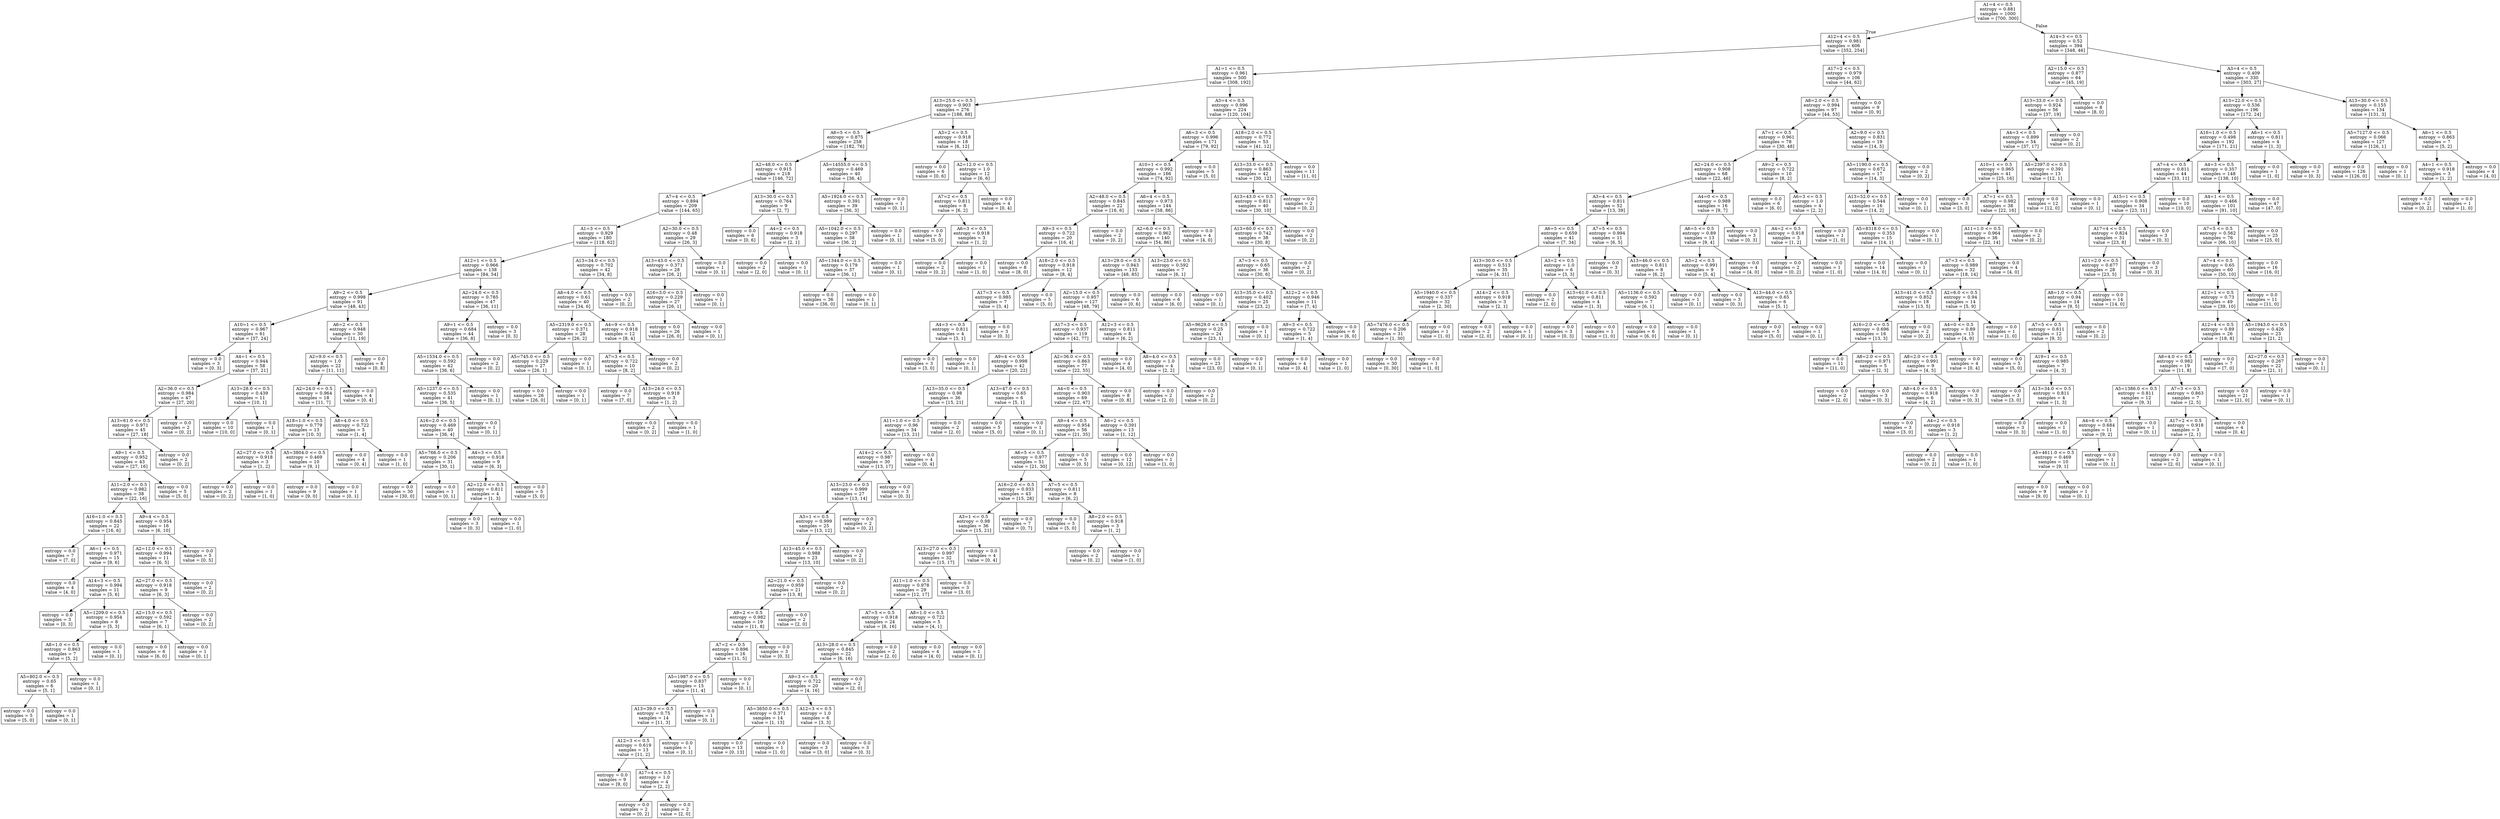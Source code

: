 digraph Tree {
node [shape=box] ;
0 [label="A1=4 <= 0.5\nentropy = 0.881\nsamples = 1000\nvalue = [700, 300]"] ;
1 [label="A12=4 <= 0.5\nentropy = 0.981\nsamples = 606\nvalue = [352, 254]"] ;
0 -> 1 [labeldistance=2.5, labelangle=45, headlabel="True"] ;
2 [label="A1=1 <= 0.5\nentropy = 0.961\nsamples = 500\nvalue = [308, 192]"] ;
1 -> 2 ;
3 [label="A13=25.0 <= 0.5\nentropy = 0.903\nsamples = 276\nvalue = [188, 88]"] ;
2 -> 3 ;
4 [label="A6=5 <= 0.5\nentropy = 0.875\nsamples = 258\nvalue = [182, 76]"] ;
3 -> 4 ;
5 [label="A2=48.0 <= 0.5\nentropy = 0.915\nsamples = 218\nvalue = [146, 72]"] ;
4 -> 5 ;
6 [label="A7=4 <= 0.5\nentropy = 0.894\nsamples = 209\nvalue = [144, 65]"] ;
5 -> 6 ;
7 [label="A1=3 <= 0.5\nentropy = 0.929\nsamples = 180\nvalue = [118, 62]"] ;
6 -> 7 ;
8 [label="A12=1 <= 0.5\nentropy = 0.966\nsamples = 138\nvalue = [84, 54]"] ;
7 -> 8 ;
9 [label="A9=2 <= 0.5\nentropy = 0.998\nsamples = 91\nvalue = [48, 43]"] ;
8 -> 9 ;
10 [label="A10=1 <= 0.5\nentropy = 0.967\nsamples = 61\nvalue = [37, 24]"] ;
9 -> 10 ;
11 [label="entropy = 0.0\nsamples = 3\nvalue = [0, 3]"] ;
10 -> 11 ;
12 [label="A4=1 <= 0.5\nentropy = 0.944\nsamples = 58\nvalue = [37, 21]"] ;
10 -> 12 ;
13 [label="A2=36.0 <= 0.5\nentropy = 0.984\nsamples = 47\nvalue = [27, 20]"] ;
12 -> 13 ;
14 [label="A13=61.0 <= 0.5\nentropy = 0.971\nsamples = 45\nvalue = [27, 18]"] ;
13 -> 14 ;
15 [label="A9=1 <= 0.5\nentropy = 0.952\nsamples = 43\nvalue = [27, 16]"] ;
14 -> 15 ;
16 [label="A11=2.0 <= 0.5\nentropy = 0.982\nsamples = 38\nvalue = [22, 16]"] ;
15 -> 16 ;
17 [label="A16=1.0 <= 0.5\nentropy = 0.845\nsamples = 22\nvalue = [16, 6]"] ;
16 -> 17 ;
18 [label="entropy = 0.0\nsamples = 7\nvalue = [7, 0]"] ;
17 -> 18 ;
19 [label="A6=1 <= 0.5\nentropy = 0.971\nsamples = 15\nvalue = [9, 6]"] ;
17 -> 19 ;
20 [label="entropy = 0.0\nsamples = 4\nvalue = [4, 0]"] ;
19 -> 20 ;
21 [label="A14=3 <= 0.5\nentropy = 0.994\nsamples = 11\nvalue = [5, 6]"] ;
19 -> 21 ;
22 [label="entropy = 0.0\nsamples = 3\nvalue = [0, 3]"] ;
21 -> 22 ;
23 [label="A5=1209.0 <= 0.5\nentropy = 0.954\nsamples = 8\nvalue = [5, 3]"] ;
21 -> 23 ;
24 [label="A8=1.0 <= 0.5\nentropy = 0.863\nsamples = 7\nvalue = [5, 2]"] ;
23 -> 24 ;
25 [label="A5=802.0 <= 0.5\nentropy = 0.65\nsamples = 6\nvalue = [5, 1]"] ;
24 -> 25 ;
26 [label="entropy = 0.0\nsamples = 5\nvalue = [5, 0]"] ;
25 -> 26 ;
27 [label="entropy = 0.0\nsamples = 1\nvalue = [0, 1]"] ;
25 -> 27 ;
28 [label="entropy = 0.0\nsamples = 1\nvalue = [0, 1]"] ;
24 -> 28 ;
29 [label="entropy = 0.0\nsamples = 1\nvalue = [0, 1]"] ;
23 -> 29 ;
30 [label="A9=4 <= 0.5\nentropy = 0.954\nsamples = 16\nvalue = [6, 10]"] ;
16 -> 30 ;
31 [label="A2=12.0 <= 0.5\nentropy = 0.994\nsamples = 11\nvalue = [6, 5]"] ;
30 -> 31 ;
32 [label="A2=27.0 <= 0.5\nentropy = 0.918\nsamples = 9\nvalue = [6, 3]"] ;
31 -> 32 ;
33 [label="A2=15.0 <= 0.5\nentropy = 0.592\nsamples = 7\nvalue = [6, 1]"] ;
32 -> 33 ;
34 [label="entropy = 0.0\nsamples = 6\nvalue = [6, 0]"] ;
33 -> 34 ;
35 [label="entropy = 0.0\nsamples = 1\nvalue = [0, 1]"] ;
33 -> 35 ;
36 [label="entropy = 0.0\nsamples = 2\nvalue = [0, 2]"] ;
32 -> 36 ;
37 [label="entropy = 0.0\nsamples = 2\nvalue = [0, 2]"] ;
31 -> 37 ;
38 [label="entropy = 0.0\nsamples = 5\nvalue = [0, 5]"] ;
30 -> 38 ;
39 [label="entropy = 0.0\nsamples = 5\nvalue = [5, 0]"] ;
15 -> 39 ;
40 [label="entropy = 0.0\nsamples = 2\nvalue = [0, 2]"] ;
14 -> 40 ;
41 [label="entropy = 0.0\nsamples = 2\nvalue = [0, 2]"] ;
13 -> 41 ;
42 [label="A13=28.0 <= 0.5\nentropy = 0.439\nsamples = 11\nvalue = [10, 1]"] ;
12 -> 42 ;
43 [label="entropy = 0.0\nsamples = 10\nvalue = [10, 0]"] ;
42 -> 43 ;
44 [label="entropy = 0.0\nsamples = 1\nvalue = [0, 1]"] ;
42 -> 44 ;
45 [label="A6=2 <= 0.5\nentropy = 0.948\nsamples = 30\nvalue = [11, 19]"] ;
9 -> 45 ;
46 [label="A2=9.0 <= 0.5\nentropy = 1.0\nsamples = 22\nvalue = [11, 11]"] ;
45 -> 46 ;
47 [label="A2=24.0 <= 0.5\nentropy = 0.964\nsamples = 18\nvalue = [11, 7]"] ;
46 -> 47 ;
48 [label="A18=1.0 <= 0.5\nentropy = 0.779\nsamples = 13\nvalue = [10, 3]"] ;
47 -> 48 ;
49 [label="A2=27.0 <= 0.5\nentropy = 0.918\nsamples = 3\nvalue = [1, 2]"] ;
48 -> 49 ;
50 [label="entropy = 0.0\nsamples = 2\nvalue = [0, 2]"] ;
49 -> 50 ;
51 [label="entropy = 0.0\nsamples = 1\nvalue = [1, 0]"] ;
49 -> 51 ;
52 [label="A5=3804.0 <= 0.5\nentropy = 0.469\nsamples = 10\nvalue = [9, 1]"] ;
48 -> 52 ;
53 [label="entropy = 0.0\nsamples = 9\nvalue = [9, 0]"] ;
52 -> 53 ;
54 [label="entropy = 0.0\nsamples = 1\nvalue = [0, 1]"] ;
52 -> 54 ;
55 [label="A8=4.0 <= 0.5\nentropy = 0.722\nsamples = 5\nvalue = [1, 4]"] ;
47 -> 55 ;
56 [label="entropy = 0.0\nsamples = 4\nvalue = [0, 4]"] ;
55 -> 56 ;
57 [label="entropy = 0.0\nsamples = 1\nvalue = [1, 0]"] ;
55 -> 57 ;
58 [label="entropy = 0.0\nsamples = 4\nvalue = [0, 4]"] ;
46 -> 58 ;
59 [label="entropy = 0.0\nsamples = 8\nvalue = [0, 8]"] ;
45 -> 59 ;
60 [label="A2=24.0 <= 0.5\nentropy = 0.785\nsamples = 47\nvalue = [36, 11]"] ;
8 -> 60 ;
61 [label="A9=1 <= 0.5\nentropy = 0.684\nsamples = 44\nvalue = [36, 8]"] ;
60 -> 61 ;
62 [label="A5=1534.0 <= 0.5\nentropy = 0.592\nsamples = 42\nvalue = [36, 6]"] ;
61 -> 62 ;
63 [label="A5=1237.0 <= 0.5\nentropy = 0.535\nsamples = 41\nvalue = [36, 5]"] ;
62 -> 63 ;
64 [label="A16=2.0 <= 0.5\nentropy = 0.469\nsamples = 40\nvalue = [36, 4]"] ;
63 -> 64 ;
65 [label="A5=766.0 <= 0.5\nentropy = 0.206\nsamples = 31\nvalue = [30, 1]"] ;
64 -> 65 ;
66 [label="entropy = 0.0\nsamples = 30\nvalue = [30, 0]"] ;
65 -> 66 ;
67 [label="entropy = 0.0\nsamples = 1\nvalue = [0, 1]"] ;
65 -> 67 ;
68 [label="A4=3 <= 0.5\nentropy = 0.918\nsamples = 9\nvalue = [6, 3]"] ;
64 -> 68 ;
69 [label="A2=12.0 <= 0.5\nentropy = 0.811\nsamples = 4\nvalue = [1, 3]"] ;
68 -> 69 ;
70 [label="entropy = 0.0\nsamples = 3\nvalue = [0, 3]"] ;
69 -> 70 ;
71 [label="entropy = 0.0\nsamples = 1\nvalue = [1, 0]"] ;
69 -> 71 ;
72 [label="entropy = 0.0\nsamples = 5\nvalue = [5, 0]"] ;
68 -> 72 ;
73 [label="entropy = 0.0\nsamples = 1\nvalue = [0, 1]"] ;
63 -> 73 ;
74 [label="entropy = 0.0\nsamples = 1\nvalue = [0, 1]"] ;
62 -> 74 ;
75 [label="entropy = 0.0\nsamples = 2\nvalue = [0, 2]"] ;
61 -> 75 ;
76 [label="entropy = 0.0\nsamples = 3\nvalue = [0, 3]"] ;
60 -> 76 ;
77 [label="A13=34.0 <= 0.5\nentropy = 0.702\nsamples = 42\nvalue = [34, 8]"] ;
7 -> 77 ;
78 [label="A8=4.0 <= 0.5\nentropy = 0.61\nsamples = 40\nvalue = [34, 6]"] ;
77 -> 78 ;
79 [label="A5=2319.0 <= 0.5\nentropy = 0.371\nsamples = 28\nvalue = [26, 2]"] ;
78 -> 79 ;
80 [label="A5=745.0 <= 0.5\nentropy = 0.229\nsamples = 27\nvalue = [26, 1]"] ;
79 -> 80 ;
81 [label="entropy = 0.0\nsamples = 26\nvalue = [26, 0]"] ;
80 -> 81 ;
82 [label="entropy = 0.0\nsamples = 1\nvalue = [0, 1]"] ;
80 -> 82 ;
83 [label="entropy = 0.0\nsamples = 1\nvalue = [0, 1]"] ;
79 -> 83 ;
84 [label="A4=9 <= 0.5\nentropy = 0.918\nsamples = 12\nvalue = [8, 4]"] ;
78 -> 84 ;
85 [label="A7=3 <= 0.5\nentropy = 0.722\nsamples = 10\nvalue = [8, 2]"] ;
84 -> 85 ;
86 [label="entropy = 0.0\nsamples = 7\nvalue = [7, 0]"] ;
85 -> 86 ;
87 [label="A13=24.0 <= 0.5\nentropy = 0.918\nsamples = 3\nvalue = [1, 2]"] ;
85 -> 87 ;
88 [label="entropy = 0.0\nsamples = 2\nvalue = [0, 2]"] ;
87 -> 88 ;
89 [label="entropy = 0.0\nsamples = 1\nvalue = [1, 0]"] ;
87 -> 89 ;
90 [label="entropy = 0.0\nsamples = 2\nvalue = [0, 2]"] ;
84 -> 90 ;
91 [label="entropy = 0.0\nsamples = 2\nvalue = [0, 2]"] ;
77 -> 91 ;
92 [label="A2=30.0 <= 0.5\nentropy = 0.48\nsamples = 29\nvalue = [26, 3]"] ;
6 -> 92 ;
93 [label="A13=43.0 <= 0.5\nentropy = 0.371\nsamples = 28\nvalue = [26, 2]"] ;
92 -> 93 ;
94 [label="A16=3.0 <= 0.5\nentropy = 0.229\nsamples = 27\nvalue = [26, 1]"] ;
93 -> 94 ;
95 [label="entropy = 0.0\nsamples = 26\nvalue = [26, 0]"] ;
94 -> 95 ;
96 [label="entropy = 0.0\nsamples = 1\nvalue = [0, 1]"] ;
94 -> 96 ;
97 [label="entropy = 0.0\nsamples = 1\nvalue = [0, 1]"] ;
93 -> 97 ;
98 [label="entropy = 0.0\nsamples = 1\nvalue = [0, 1]"] ;
92 -> 98 ;
99 [label="A13=30.0 <= 0.5\nentropy = 0.764\nsamples = 9\nvalue = [2, 7]"] ;
5 -> 99 ;
100 [label="entropy = 0.0\nsamples = 6\nvalue = [0, 6]"] ;
99 -> 100 ;
101 [label="A4=2 <= 0.5\nentropy = 0.918\nsamples = 3\nvalue = [2, 1]"] ;
99 -> 101 ;
102 [label="entropy = 0.0\nsamples = 2\nvalue = [2, 0]"] ;
101 -> 102 ;
103 [label="entropy = 0.0\nsamples = 1\nvalue = [0, 1]"] ;
101 -> 103 ;
104 [label="A5=14555.0 <= 0.5\nentropy = 0.469\nsamples = 40\nvalue = [36, 4]"] ;
4 -> 104 ;
105 [label="A5=1924.0 <= 0.5\nentropy = 0.391\nsamples = 39\nvalue = [36, 3]"] ;
104 -> 105 ;
106 [label="A5=1042.0 <= 0.5\nentropy = 0.297\nsamples = 38\nvalue = [36, 2]"] ;
105 -> 106 ;
107 [label="A5=1344.0 <= 0.5\nentropy = 0.179\nsamples = 37\nvalue = [36, 1]"] ;
106 -> 107 ;
108 [label="entropy = 0.0\nsamples = 36\nvalue = [36, 0]"] ;
107 -> 108 ;
109 [label="entropy = 0.0\nsamples = 1\nvalue = [0, 1]"] ;
107 -> 109 ;
110 [label="entropy = 0.0\nsamples = 1\nvalue = [0, 1]"] ;
106 -> 110 ;
111 [label="entropy = 0.0\nsamples = 1\nvalue = [0, 1]"] ;
105 -> 111 ;
112 [label="entropy = 0.0\nsamples = 1\nvalue = [0, 1]"] ;
104 -> 112 ;
113 [label="A3=2 <= 0.5\nentropy = 0.918\nsamples = 18\nvalue = [6, 12]"] ;
3 -> 113 ;
114 [label="entropy = 0.0\nsamples = 6\nvalue = [0, 6]"] ;
113 -> 114 ;
115 [label="A2=12.0 <= 0.5\nentropy = 1.0\nsamples = 12\nvalue = [6, 6]"] ;
113 -> 115 ;
116 [label="A7=2 <= 0.5\nentropy = 0.811\nsamples = 8\nvalue = [6, 2]"] ;
115 -> 116 ;
117 [label="entropy = 0.0\nsamples = 5\nvalue = [5, 0]"] ;
116 -> 117 ;
118 [label="A6=3 <= 0.5\nentropy = 0.918\nsamples = 3\nvalue = [1, 2]"] ;
116 -> 118 ;
119 [label="entropy = 0.0\nsamples = 2\nvalue = [0, 2]"] ;
118 -> 119 ;
120 [label="entropy = 0.0\nsamples = 1\nvalue = [1, 0]"] ;
118 -> 120 ;
121 [label="entropy = 0.0\nsamples = 4\nvalue = [0, 4]"] ;
115 -> 121 ;
122 [label="A3=4 <= 0.5\nentropy = 0.996\nsamples = 224\nvalue = [120, 104]"] ;
2 -> 122 ;
123 [label="A6=3 <= 0.5\nentropy = 0.996\nsamples = 171\nvalue = [79, 92]"] ;
122 -> 123 ;
124 [label="A10=1 <= 0.5\nentropy = 0.992\nsamples = 166\nvalue = [74, 92]"] ;
123 -> 124 ;
125 [label="A2=48.0 <= 0.5\nentropy = 0.845\nsamples = 22\nvalue = [16, 6]"] ;
124 -> 125 ;
126 [label="A9=3 <= 0.5\nentropy = 0.722\nsamples = 20\nvalue = [16, 4]"] ;
125 -> 126 ;
127 [label="entropy = 0.0\nsamples = 8\nvalue = [8, 0]"] ;
126 -> 127 ;
128 [label="A18=2.0 <= 0.5\nentropy = 0.918\nsamples = 12\nvalue = [8, 4]"] ;
126 -> 128 ;
129 [label="A17=3 <= 0.5\nentropy = 0.985\nsamples = 7\nvalue = [3, 4]"] ;
128 -> 129 ;
130 [label="A4=3 <= 0.5\nentropy = 0.811\nsamples = 4\nvalue = [3, 1]"] ;
129 -> 130 ;
131 [label="entropy = 0.0\nsamples = 3\nvalue = [3, 0]"] ;
130 -> 131 ;
132 [label="entropy = 0.0\nsamples = 1\nvalue = [0, 1]"] ;
130 -> 132 ;
133 [label="entropy = 0.0\nsamples = 3\nvalue = [0, 3]"] ;
129 -> 133 ;
134 [label="entropy = 0.0\nsamples = 5\nvalue = [5, 0]"] ;
128 -> 134 ;
135 [label="entropy = 0.0\nsamples = 2\nvalue = [0, 2]"] ;
125 -> 135 ;
136 [label="A6=4 <= 0.5\nentropy = 0.973\nsamples = 144\nvalue = [58, 86]"] ;
124 -> 136 ;
137 [label="A2=6.0 <= 0.5\nentropy = 0.962\nsamples = 140\nvalue = [54, 86]"] ;
136 -> 137 ;
138 [label="A13=29.0 <= 0.5\nentropy = 0.943\nsamples = 133\nvalue = [48, 85]"] ;
137 -> 138 ;
139 [label="A2=15.0 <= 0.5\nentropy = 0.957\nsamples = 127\nvalue = [48, 79]"] ;
138 -> 139 ;
140 [label="A17=3 <= 0.5\nentropy = 0.937\nsamples = 119\nvalue = [42, 77]"] ;
139 -> 140 ;
141 [label="A9=4 <= 0.5\nentropy = 0.998\nsamples = 42\nvalue = [20, 22]"] ;
140 -> 141 ;
142 [label="A13=35.0 <= 0.5\nentropy = 0.98\nsamples = 36\nvalue = [15, 21]"] ;
141 -> 142 ;
143 [label="A11=1.0 <= 0.5\nentropy = 0.96\nsamples = 34\nvalue = [13, 21]"] ;
142 -> 143 ;
144 [label="A14=2 <= 0.5\nentropy = 0.987\nsamples = 30\nvalue = [13, 17]"] ;
143 -> 144 ;
145 [label="A13=23.0 <= 0.5\nentropy = 0.999\nsamples = 27\nvalue = [13, 14]"] ;
144 -> 145 ;
146 [label="A3=1 <= 0.5\nentropy = 0.999\nsamples = 25\nvalue = [13, 12]"] ;
145 -> 146 ;
147 [label="A13=45.0 <= 0.5\nentropy = 0.988\nsamples = 23\nvalue = [13, 10]"] ;
146 -> 147 ;
148 [label="A2=21.0 <= 0.5\nentropy = 0.959\nsamples = 21\nvalue = [13, 8]"] ;
147 -> 148 ;
149 [label="A9=2 <= 0.5\nentropy = 0.982\nsamples = 19\nvalue = [11, 8]"] ;
148 -> 149 ;
150 [label="A7=2 <= 0.5\nentropy = 0.896\nsamples = 16\nvalue = [11, 5]"] ;
149 -> 150 ;
151 [label="A5=1987.0 <= 0.5\nentropy = 0.837\nsamples = 15\nvalue = [11, 4]"] ;
150 -> 151 ;
152 [label="A13=39.0 <= 0.5\nentropy = 0.75\nsamples = 14\nvalue = [11, 3]"] ;
151 -> 152 ;
153 [label="A12=3 <= 0.5\nentropy = 0.619\nsamples = 13\nvalue = [11, 2]"] ;
152 -> 153 ;
154 [label="entropy = 0.0\nsamples = 9\nvalue = [9, 0]"] ;
153 -> 154 ;
155 [label="A17=4 <= 0.5\nentropy = 1.0\nsamples = 4\nvalue = [2, 2]"] ;
153 -> 155 ;
156 [label="entropy = 0.0\nsamples = 2\nvalue = [0, 2]"] ;
155 -> 156 ;
157 [label="entropy = 0.0\nsamples = 2\nvalue = [2, 0]"] ;
155 -> 157 ;
158 [label="entropy = 0.0\nsamples = 1\nvalue = [0, 1]"] ;
152 -> 158 ;
159 [label="entropy = 0.0\nsamples = 1\nvalue = [0, 1]"] ;
151 -> 159 ;
160 [label="entropy = 0.0\nsamples = 1\nvalue = [0, 1]"] ;
150 -> 160 ;
161 [label="entropy = 0.0\nsamples = 3\nvalue = [0, 3]"] ;
149 -> 161 ;
162 [label="entropy = 0.0\nsamples = 2\nvalue = [2, 0]"] ;
148 -> 162 ;
163 [label="entropy = 0.0\nsamples = 2\nvalue = [0, 2]"] ;
147 -> 163 ;
164 [label="entropy = 0.0\nsamples = 2\nvalue = [0, 2]"] ;
146 -> 164 ;
165 [label="entropy = 0.0\nsamples = 2\nvalue = [0, 2]"] ;
145 -> 165 ;
166 [label="entropy = 0.0\nsamples = 3\nvalue = [0, 3]"] ;
144 -> 166 ;
167 [label="entropy = 0.0\nsamples = 4\nvalue = [0, 4]"] ;
143 -> 167 ;
168 [label="entropy = 0.0\nsamples = 2\nvalue = [2, 0]"] ;
142 -> 168 ;
169 [label="A13=47.0 <= 0.5\nentropy = 0.65\nsamples = 6\nvalue = [5, 1]"] ;
141 -> 169 ;
170 [label="entropy = 0.0\nsamples = 5\nvalue = [5, 0]"] ;
169 -> 170 ;
171 [label="entropy = 0.0\nsamples = 1\nvalue = [0, 1]"] ;
169 -> 171 ;
172 [label="A2=36.0 <= 0.5\nentropy = 0.863\nsamples = 77\nvalue = [22, 55]"] ;
140 -> 172 ;
173 [label="A4=0 <= 0.5\nentropy = 0.903\nsamples = 69\nvalue = [22, 47]"] ;
172 -> 173 ;
174 [label="A9=4 <= 0.5\nentropy = 0.954\nsamples = 56\nvalue = [21, 35]"] ;
173 -> 174 ;
175 [label="A6=5 <= 0.5\nentropy = 0.977\nsamples = 51\nvalue = [21, 30]"] ;
174 -> 175 ;
176 [label="A16=2.0 <= 0.5\nentropy = 0.933\nsamples = 43\nvalue = [15, 28]"] ;
175 -> 176 ;
177 [label="A3=1 <= 0.5\nentropy = 0.98\nsamples = 36\nvalue = [15, 21]"] ;
176 -> 177 ;
178 [label="A13=27.0 <= 0.5\nentropy = 0.997\nsamples = 32\nvalue = [15, 17]"] ;
177 -> 178 ;
179 [label="A11=1.0 <= 0.5\nentropy = 0.978\nsamples = 29\nvalue = [12, 17]"] ;
178 -> 179 ;
180 [label="A7=5 <= 0.5\nentropy = 0.918\nsamples = 24\nvalue = [8, 16]"] ;
179 -> 180 ;
181 [label="A13=28.0 <= 0.5\nentropy = 0.845\nsamples = 22\nvalue = [6, 16]"] ;
180 -> 181 ;
182 [label="A9=3 <= 0.5\nentropy = 0.722\nsamples = 20\nvalue = [4, 16]"] ;
181 -> 182 ;
183 [label="A5=3650.0 <= 0.5\nentropy = 0.371\nsamples = 14\nvalue = [1, 13]"] ;
182 -> 183 ;
184 [label="entropy = 0.0\nsamples = 13\nvalue = [0, 13]"] ;
183 -> 184 ;
185 [label="entropy = 0.0\nsamples = 1\nvalue = [1, 0]"] ;
183 -> 185 ;
186 [label="A12=3 <= 0.5\nentropy = 1.0\nsamples = 6\nvalue = [3, 3]"] ;
182 -> 186 ;
187 [label="entropy = 0.0\nsamples = 3\nvalue = [3, 0]"] ;
186 -> 187 ;
188 [label="entropy = 0.0\nsamples = 3\nvalue = [0, 3]"] ;
186 -> 188 ;
189 [label="entropy = 0.0\nsamples = 2\nvalue = [2, 0]"] ;
181 -> 189 ;
190 [label="entropy = 0.0\nsamples = 2\nvalue = [2, 0]"] ;
180 -> 190 ;
191 [label="A8=1.0 <= 0.5\nentropy = 0.722\nsamples = 5\nvalue = [4, 1]"] ;
179 -> 191 ;
192 [label="entropy = 0.0\nsamples = 4\nvalue = [4, 0]"] ;
191 -> 192 ;
193 [label="entropy = 0.0\nsamples = 1\nvalue = [0, 1]"] ;
191 -> 193 ;
194 [label="entropy = 0.0\nsamples = 3\nvalue = [3, 0]"] ;
178 -> 194 ;
195 [label="entropy = 0.0\nsamples = 4\nvalue = [0, 4]"] ;
177 -> 195 ;
196 [label="entropy = 0.0\nsamples = 7\nvalue = [0, 7]"] ;
176 -> 196 ;
197 [label="A7=5 <= 0.5\nentropy = 0.811\nsamples = 8\nvalue = [6, 2]"] ;
175 -> 197 ;
198 [label="entropy = 0.0\nsamples = 5\nvalue = [5, 0]"] ;
197 -> 198 ;
199 [label="A8=2.0 <= 0.5\nentropy = 0.918\nsamples = 3\nvalue = [1, 2]"] ;
197 -> 199 ;
200 [label="entropy = 0.0\nsamples = 2\nvalue = [0, 2]"] ;
199 -> 200 ;
201 [label="entropy = 0.0\nsamples = 1\nvalue = [1, 0]"] ;
199 -> 201 ;
202 [label="entropy = 0.0\nsamples = 5\nvalue = [0, 5]"] ;
174 -> 202 ;
203 [label="A6=2 <= 0.5\nentropy = 0.391\nsamples = 13\nvalue = [1, 12]"] ;
173 -> 203 ;
204 [label="entropy = 0.0\nsamples = 12\nvalue = [0, 12]"] ;
203 -> 204 ;
205 [label="entropy = 0.0\nsamples = 1\nvalue = [1, 0]"] ;
203 -> 205 ;
206 [label="entropy = 0.0\nsamples = 8\nvalue = [0, 8]"] ;
172 -> 206 ;
207 [label="A12=3 <= 0.5\nentropy = 0.811\nsamples = 8\nvalue = [6, 2]"] ;
139 -> 207 ;
208 [label="entropy = 0.0\nsamples = 4\nvalue = [4, 0]"] ;
207 -> 208 ;
209 [label="A8=4.0 <= 0.5\nentropy = 1.0\nsamples = 4\nvalue = [2, 2]"] ;
207 -> 209 ;
210 [label="entropy = 0.0\nsamples = 2\nvalue = [2, 0]"] ;
209 -> 210 ;
211 [label="entropy = 0.0\nsamples = 2\nvalue = [0, 2]"] ;
209 -> 211 ;
212 [label="entropy = 0.0\nsamples = 6\nvalue = [0, 6]"] ;
138 -> 212 ;
213 [label="A13=23.0 <= 0.5\nentropy = 0.592\nsamples = 7\nvalue = [6, 1]"] ;
137 -> 213 ;
214 [label="entropy = 0.0\nsamples = 6\nvalue = [6, 0]"] ;
213 -> 214 ;
215 [label="entropy = 0.0\nsamples = 1\nvalue = [0, 1]"] ;
213 -> 215 ;
216 [label="entropy = 0.0\nsamples = 4\nvalue = [4, 0]"] ;
136 -> 216 ;
217 [label="entropy = 0.0\nsamples = 5\nvalue = [5, 0]"] ;
123 -> 217 ;
218 [label="A18=2.0 <= 0.5\nentropy = 0.772\nsamples = 53\nvalue = [41, 12]"] ;
122 -> 218 ;
219 [label="A13=33.0 <= 0.5\nentropy = 0.863\nsamples = 42\nvalue = [30, 12]"] ;
218 -> 219 ;
220 [label="A13=43.0 <= 0.5\nentropy = 0.811\nsamples = 40\nvalue = [30, 10]"] ;
219 -> 220 ;
221 [label="A13=60.0 <= 0.5\nentropy = 0.742\nsamples = 38\nvalue = [30, 8]"] ;
220 -> 221 ;
222 [label="A7=3 <= 0.5\nentropy = 0.65\nsamples = 36\nvalue = [30, 6]"] ;
221 -> 222 ;
223 [label="A13=35.0 <= 0.5\nentropy = 0.402\nsamples = 25\nvalue = [23, 2]"] ;
222 -> 223 ;
224 [label="A5=9629.0 <= 0.5\nentropy = 0.25\nsamples = 24\nvalue = [23, 1]"] ;
223 -> 224 ;
225 [label="entropy = 0.0\nsamples = 23\nvalue = [23, 0]"] ;
224 -> 225 ;
226 [label="entropy = 0.0\nsamples = 1\nvalue = [0, 1]"] ;
224 -> 226 ;
227 [label="entropy = 0.0\nsamples = 1\nvalue = [0, 1]"] ;
223 -> 227 ;
228 [label="A12=2 <= 0.5\nentropy = 0.946\nsamples = 11\nvalue = [7, 4]"] ;
222 -> 228 ;
229 [label="A9=3 <= 0.5\nentropy = 0.722\nsamples = 5\nvalue = [1, 4]"] ;
228 -> 229 ;
230 [label="entropy = 0.0\nsamples = 4\nvalue = [0, 4]"] ;
229 -> 230 ;
231 [label="entropy = 0.0\nsamples = 1\nvalue = [1, 0]"] ;
229 -> 231 ;
232 [label="entropy = 0.0\nsamples = 6\nvalue = [6, 0]"] ;
228 -> 232 ;
233 [label="entropy = 0.0\nsamples = 2\nvalue = [0, 2]"] ;
221 -> 233 ;
234 [label="entropy = 0.0\nsamples = 2\nvalue = [0, 2]"] ;
220 -> 234 ;
235 [label="entropy = 0.0\nsamples = 2\nvalue = [0, 2]"] ;
219 -> 235 ;
236 [label="entropy = 0.0\nsamples = 11\nvalue = [11, 0]"] ;
218 -> 236 ;
237 [label="A17=2 <= 0.5\nentropy = 0.979\nsamples = 106\nvalue = [44, 62]"] ;
1 -> 237 ;
238 [label="A8=2.0 <= 0.5\nentropy = 0.994\nsamples = 97\nvalue = [44, 53]"] ;
237 -> 238 ;
239 [label="A7=1 <= 0.5\nentropy = 0.961\nsamples = 78\nvalue = [30, 48]"] ;
238 -> 239 ;
240 [label="A2=24.0 <= 0.5\nentropy = 0.908\nsamples = 68\nvalue = [22, 46]"] ;
239 -> 240 ;
241 [label="A3=4 <= 0.5\nentropy = 0.811\nsamples = 52\nvalue = [13, 39]"] ;
240 -> 241 ;
242 [label="A6=5 <= 0.5\nentropy = 0.659\nsamples = 41\nvalue = [7, 34]"] ;
241 -> 242 ;
243 [label="A13=30.0 <= 0.5\nentropy = 0.513\nsamples = 35\nvalue = [4, 31]"] ;
242 -> 243 ;
244 [label="A5=1940.0 <= 0.5\nentropy = 0.337\nsamples = 32\nvalue = [2, 30]"] ;
243 -> 244 ;
245 [label="A5=7476.0 <= 0.5\nentropy = 0.206\nsamples = 31\nvalue = [1, 30]"] ;
244 -> 245 ;
246 [label="entropy = 0.0\nsamples = 30\nvalue = [0, 30]"] ;
245 -> 246 ;
247 [label="entropy = 0.0\nsamples = 1\nvalue = [1, 0]"] ;
245 -> 247 ;
248 [label="entropy = 0.0\nsamples = 1\nvalue = [1, 0]"] ;
244 -> 248 ;
249 [label="A14=2 <= 0.5\nentropy = 0.918\nsamples = 3\nvalue = [2, 1]"] ;
243 -> 249 ;
250 [label="entropy = 0.0\nsamples = 2\nvalue = [2, 0]"] ;
249 -> 250 ;
251 [label="entropy = 0.0\nsamples = 1\nvalue = [0, 1]"] ;
249 -> 251 ;
252 [label="A3=2 <= 0.5\nentropy = 1.0\nsamples = 6\nvalue = [3, 3]"] ;
242 -> 252 ;
253 [label="entropy = 0.0\nsamples = 2\nvalue = [2, 0]"] ;
252 -> 253 ;
254 [label="A13=61.0 <= 0.5\nentropy = 0.811\nsamples = 4\nvalue = [1, 3]"] ;
252 -> 254 ;
255 [label="entropy = 0.0\nsamples = 3\nvalue = [0, 3]"] ;
254 -> 255 ;
256 [label="entropy = 0.0\nsamples = 1\nvalue = [1, 0]"] ;
254 -> 256 ;
257 [label="A7=5 <= 0.5\nentropy = 0.994\nsamples = 11\nvalue = [6, 5]"] ;
241 -> 257 ;
258 [label="entropy = 0.0\nsamples = 3\nvalue = [0, 3]"] ;
257 -> 258 ;
259 [label="A13=46.0 <= 0.5\nentropy = 0.811\nsamples = 8\nvalue = [6, 2]"] ;
257 -> 259 ;
260 [label="A5=1136.0 <= 0.5\nentropy = 0.592\nsamples = 7\nvalue = [6, 1]"] ;
259 -> 260 ;
261 [label="entropy = 0.0\nsamples = 6\nvalue = [6, 0]"] ;
260 -> 261 ;
262 [label="entropy = 0.0\nsamples = 1\nvalue = [0, 1]"] ;
260 -> 262 ;
263 [label="entropy = 0.0\nsamples = 1\nvalue = [0, 1]"] ;
259 -> 263 ;
264 [label="A4=0 <= 0.5\nentropy = 0.989\nsamples = 16\nvalue = [9, 7]"] ;
240 -> 264 ;
265 [label="A6=5 <= 0.5\nentropy = 0.89\nsamples = 13\nvalue = [9, 4]"] ;
264 -> 265 ;
266 [label="A3=2 <= 0.5\nentropy = 0.991\nsamples = 9\nvalue = [5, 4]"] ;
265 -> 266 ;
267 [label="entropy = 0.0\nsamples = 3\nvalue = [0, 3]"] ;
266 -> 267 ;
268 [label="A13=44.0 <= 0.5\nentropy = 0.65\nsamples = 6\nvalue = [5, 1]"] ;
266 -> 268 ;
269 [label="entropy = 0.0\nsamples = 5\nvalue = [5, 0]"] ;
268 -> 269 ;
270 [label="entropy = 0.0\nsamples = 1\nvalue = [0, 1]"] ;
268 -> 270 ;
271 [label="entropy = 0.0\nsamples = 4\nvalue = [4, 0]"] ;
265 -> 271 ;
272 [label="entropy = 0.0\nsamples = 3\nvalue = [0, 3]"] ;
264 -> 272 ;
273 [label="A9=2 <= 0.5\nentropy = 0.722\nsamples = 10\nvalue = [8, 2]"] ;
239 -> 273 ;
274 [label="entropy = 0.0\nsamples = 6\nvalue = [6, 0]"] ;
273 -> 274 ;
275 [label="A6=3 <= 0.5\nentropy = 1.0\nsamples = 4\nvalue = [2, 2]"] ;
273 -> 275 ;
276 [label="A4=2 <= 0.5\nentropy = 0.918\nsamples = 3\nvalue = [1, 2]"] ;
275 -> 276 ;
277 [label="entropy = 0.0\nsamples = 2\nvalue = [0, 2]"] ;
276 -> 277 ;
278 [label="entropy = 0.0\nsamples = 1\nvalue = [1, 0]"] ;
276 -> 278 ;
279 [label="entropy = 0.0\nsamples = 1\nvalue = [1, 0]"] ;
275 -> 279 ;
280 [label="A2=9.0 <= 0.5\nentropy = 0.831\nsamples = 19\nvalue = [14, 5]"] ;
238 -> 280 ;
281 [label="A5=1190.0 <= 0.5\nentropy = 0.672\nsamples = 17\nvalue = [14, 3]"] ;
280 -> 281 ;
282 [label="A13=52.0 <= 0.5\nentropy = 0.544\nsamples = 16\nvalue = [14, 2]"] ;
281 -> 282 ;
283 [label="A5=8318.0 <= 0.5\nentropy = 0.353\nsamples = 15\nvalue = [14, 1]"] ;
282 -> 283 ;
284 [label="entropy = 0.0\nsamples = 14\nvalue = [14, 0]"] ;
283 -> 284 ;
285 [label="entropy = 0.0\nsamples = 1\nvalue = [0, 1]"] ;
283 -> 285 ;
286 [label="entropy = 0.0\nsamples = 1\nvalue = [0, 1]"] ;
282 -> 286 ;
287 [label="entropy = 0.0\nsamples = 1\nvalue = [0, 1]"] ;
281 -> 287 ;
288 [label="entropy = 0.0\nsamples = 2\nvalue = [0, 2]"] ;
280 -> 288 ;
289 [label="entropy = 0.0\nsamples = 9\nvalue = [0, 9]"] ;
237 -> 289 ;
290 [label="A14=3 <= 0.5\nentropy = 0.52\nsamples = 394\nvalue = [348, 46]"] ;
0 -> 290 [labeldistance=2.5, labelangle=-45, headlabel="False"] ;
291 [label="A2=15.0 <= 0.5\nentropy = 0.877\nsamples = 64\nvalue = [45, 19]"] ;
290 -> 291 ;
292 [label="A13=33.0 <= 0.5\nentropy = 0.924\nsamples = 56\nvalue = [37, 19]"] ;
291 -> 292 ;
293 [label="A4=3 <= 0.5\nentropy = 0.899\nsamples = 54\nvalue = [37, 17]"] ;
292 -> 293 ;
294 [label="A10=1 <= 0.5\nentropy = 0.965\nsamples = 41\nvalue = [25, 16]"] ;
293 -> 294 ;
295 [label="entropy = 0.0\nsamples = 3\nvalue = [3, 0]"] ;
294 -> 295 ;
296 [label="A7=1 <= 0.5\nentropy = 0.982\nsamples = 38\nvalue = [22, 16]"] ;
294 -> 296 ;
297 [label="A11=1.0 <= 0.5\nentropy = 0.964\nsamples = 36\nvalue = [22, 14]"] ;
296 -> 297 ;
298 [label="A7=3 <= 0.5\nentropy = 0.989\nsamples = 32\nvalue = [18, 14]"] ;
297 -> 298 ;
299 [label="A13=41.0 <= 0.5\nentropy = 0.852\nsamples = 18\nvalue = [13, 5]"] ;
298 -> 299 ;
300 [label="A16=2.0 <= 0.5\nentropy = 0.696\nsamples = 16\nvalue = [13, 3]"] ;
299 -> 300 ;
301 [label="entropy = 0.0\nsamples = 11\nvalue = [11, 0]"] ;
300 -> 301 ;
302 [label="A8=2.0 <= 0.5\nentropy = 0.971\nsamples = 5\nvalue = [2, 3]"] ;
300 -> 302 ;
303 [label="entropy = 0.0\nsamples = 2\nvalue = [2, 0]"] ;
302 -> 303 ;
304 [label="entropy = 0.0\nsamples = 3\nvalue = [0, 3]"] ;
302 -> 304 ;
305 [label="entropy = 0.0\nsamples = 2\nvalue = [0, 2]"] ;
299 -> 305 ;
306 [label="A2=6.0 <= 0.5\nentropy = 0.94\nsamples = 14\nvalue = [5, 9]"] ;
298 -> 306 ;
307 [label="A4=0 <= 0.5\nentropy = 0.89\nsamples = 13\nvalue = [4, 9]"] ;
306 -> 307 ;
308 [label="A8=2.0 <= 0.5\nentropy = 0.991\nsamples = 9\nvalue = [4, 5]"] ;
307 -> 308 ;
309 [label="A8=4.0 <= 0.5\nentropy = 0.918\nsamples = 6\nvalue = [4, 2]"] ;
308 -> 309 ;
310 [label="entropy = 0.0\nsamples = 3\nvalue = [3, 0]"] ;
309 -> 310 ;
311 [label="A4=2 <= 0.5\nentropy = 0.918\nsamples = 3\nvalue = [1, 2]"] ;
309 -> 311 ;
312 [label="entropy = 0.0\nsamples = 2\nvalue = [0, 2]"] ;
311 -> 312 ;
313 [label="entropy = 0.0\nsamples = 1\nvalue = [1, 0]"] ;
311 -> 313 ;
314 [label="entropy = 0.0\nsamples = 3\nvalue = [0, 3]"] ;
308 -> 314 ;
315 [label="entropy = 0.0\nsamples = 4\nvalue = [0, 4]"] ;
307 -> 315 ;
316 [label="entropy = 0.0\nsamples = 1\nvalue = [1, 0]"] ;
306 -> 316 ;
317 [label="entropy = 0.0\nsamples = 4\nvalue = [4, 0]"] ;
297 -> 317 ;
318 [label="entropy = 0.0\nsamples = 2\nvalue = [0, 2]"] ;
296 -> 318 ;
319 [label="A5=2397.0 <= 0.5\nentropy = 0.391\nsamples = 13\nvalue = [12, 1]"] ;
293 -> 319 ;
320 [label="entropy = 0.0\nsamples = 12\nvalue = [12, 0]"] ;
319 -> 320 ;
321 [label="entropy = 0.0\nsamples = 1\nvalue = [0, 1]"] ;
319 -> 321 ;
322 [label="entropy = 0.0\nsamples = 2\nvalue = [0, 2]"] ;
292 -> 322 ;
323 [label="entropy = 0.0\nsamples = 8\nvalue = [8, 0]"] ;
291 -> 323 ;
324 [label="A3=4 <= 0.5\nentropy = 0.409\nsamples = 330\nvalue = [303, 27]"] ;
290 -> 324 ;
325 [label="A13=22.0 <= 0.5\nentropy = 0.536\nsamples = 196\nvalue = [172, 24]"] ;
324 -> 325 ;
326 [label="A16=1.0 <= 0.5\nentropy = 0.498\nsamples = 192\nvalue = [171, 21]"] ;
325 -> 326 ;
327 [label="A7=4 <= 0.5\nentropy = 0.811\nsamples = 44\nvalue = [33, 11]"] ;
326 -> 327 ;
328 [label="A15=1 <= 0.5\nentropy = 0.908\nsamples = 34\nvalue = [23, 11]"] ;
327 -> 328 ;
329 [label="A17=4 <= 0.5\nentropy = 0.824\nsamples = 31\nvalue = [23, 8]"] ;
328 -> 329 ;
330 [label="A11=2.0 <= 0.5\nentropy = 0.677\nsamples = 28\nvalue = [23, 5]"] ;
329 -> 330 ;
331 [label="A8=1.0 <= 0.5\nentropy = 0.94\nsamples = 14\nvalue = [9, 5]"] ;
330 -> 331 ;
332 [label="A7=5 <= 0.5\nentropy = 0.811\nsamples = 12\nvalue = [9, 3]"] ;
331 -> 332 ;
333 [label="entropy = 0.0\nsamples = 5\nvalue = [5, 0]"] ;
332 -> 333 ;
334 [label="A19=1 <= 0.5\nentropy = 0.985\nsamples = 7\nvalue = [4, 3]"] ;
332 -> 334 ;
335 [label="entropy = 0.0\nsamples = 3\nvalue = [3, 0]"] ;
334 -> 335 ;
336 [label="A13=34.0 <= 0.5\nentropy = 0.811\nsamples = 4\nvalue = [1, 3]"] ;
334 -> 336 ;
337 [label="entropy = 0.0\nsamples = 3\nvalue = [0, 3]"] ;
336 -> 337 ;
338 [label="entropy = 0.0\nsamples = 1\nvalue = [1, 0]"] ;
336 -> 338 ;
339 [label="entropy = 0.0\nsamples = 2\nvalue = [0, 2]"] ;
331 -> 339 ;
340 [label="entropy = 0.0\nsamples = 14\nvalue = [14, 0]"] ;
330 -> 340 ;
341 [label="entropy = 0.0\nsamples = 3\nvalue = [0, 3]"] ;
329 -> 341 ;
342 [label="entropy = 0.0\nsamples = 3\nvalue = [0, 3]"] ;
328 -> 342 ;
343 [label="entropy = 0.0\nsamples = 10\nvalue = [10, 0]"] ;
327 -> 343 ;
344 [label="A4=3 <= 0.5\nentropy = 0.357\nsamples = 148\nvalue = [138, 10]"] ;
326 -> 344 ;
345 [label="A4=1 <= 0.5\nentropy = 0.466\nsamples = 101\nvalue = [91, 10]"] ;
344 -> 345 ;
346 [label="A7=5 <= 0.5\nentropy = 0.562\nsamples = 76\nvalue = [66, 10]"] ;
345 -> 346 ;
347 [label="A7=4 <= 0.5\nentropy = 0.65\nsamples = 60\nvalue = [50, 10]"] ;
346 -> 347 ;
348 [label="A12=1 <= 0.5\nentropy = 0.73\nsamples = 49\nvalue = [39, 10]"] ;
347 -> 348 ;
349 [label="A12=4 <= 0.5\nentropy = 0.89\nsamples = 26\nvalue = [18, 8]"] ;
348 -> 349 ;
350 [label="A8=4.0 <= 0.5\nentropy = 0.982\nsamples = 19\nvalue = [11, 8]"] ;
349 -> 350 ;
351 [label="A5=1386.0 <= 0.5\nentropy = 0.811\nsamples = 12\nvalue = [9, 3]"] ;
350 -> 351 ;
352 [label="A4=6 <= 0.5\nentropy = 0.684\nsamples = 11\nvalue = [9, 2]"] ;
351 -> 352 ;
353 [label="A5=4611.0 <= 0.5\nentropy = 0.469\nsamples = 10\nvalue = [9, 1]"] ;
352 -> 353 ;
354 [label="entropy = 0.0\nsamples = 9\nvalue = [9, 0]"] ;
353 -> 354 ;
355 [label="entropy = 0.0\nsamples = 1\nvalue = [0, 1]"] ;
353 -> 355 ;
356 [label="entropy = 0.0\nsamples = 1\nvalue = [0, 1]"] ;
352 -> 356 ;
357 [label="entropy = 0.0\nsamples = 1\nvalue = [0, 1]"] ;
351 -> 357 ;
358 [label="A7=3 <= 0.5\nentropy = 0.863\nsamples = 7\nvalue = [2, 5]"] ;
350 -> 358 ;
359 [label="A17=2 <= 0.5\nentropy = 0.918\nsamples = 3\nvalue = [2, 1]"] ;
358 -> 359 ;
360 [label="entropy = 0.0\nsamples = 2\nvalue = [2, 0]"] ;
359 -> 360 ;
361 [label="entropy = 0.0\nsamples = 1\nvalue = [0, 1]"] ;
359 -> 361 ;
362 [label="entropy = 0.0\nsamples = 4\nvalue = [0, 4]"] ;
358 -> 362 ;
363 [label="entropy = 0.0\nsamples = 7\nvalue = [7, 0]"] ;
349 -> 363 ;
364 [label="A5=1943.0 <= 0.5\nentropy = 0.426\nsamples = 23\nvalue = [21, 2]"] ;
348 -> 364 ;
365 [label="A2=27.0 <= 0.5\nentropy = 0.267\nsamples = 22\nvalue = [21, 1]"] ;
364 -> 365 ;
366 [label="entropy = 0.0\nsamples = 21\nvalue = [21, 0]"] ;
365 -> 366 ;
367 [label="entropy = 0.0\nsamples = 1\nvalue = [0, 1]"] ;
365 -> 367 ;
368 [label="entropy = 0.0\nsamples = 1\nvalue = [0, 1]"] ;
364 -> 368 ;
369 [label="entropy = 0.0\nsamples = 11\nvalue = [11, 0]"] ;
347 -> 369 ;
370 [label="entropy = 0.0\nsamples = 16\nvalue = [16, 0]"] ;
346 -> 370 ;
371 [label="entropy = 0.0\nsamples = 25\nvalue = [25, 0]"] ;
345 -> 371 ;
372 [label="entropy = 0.0\nsamples = 47\nvalue = [47, 0]"] ;
344 -> 372 ;
373 [label="A6=1 <= 0.5\nentropy = 0.811\nsamples = 4\nvalue = [1, 3]"] ;
325 -> 373 ;
374 [label="entropy = 0.0\nsamples = 1\nvalue = [1, 0]"] ;
373 -> 374 ;
375 [label="entropy = 0.0\nsamples = 3\nvalue = [0, 3]"] ;
373 -> 375 ;
376 [label="A13=30.0 <= 0.5\nentropy = 0.155\nsamples = 134\nvalue = [131, 3]"] ;
324 -> 376 ;
377 [label="A5=7127.0 <= 0.5\nentropy = 0.066\nsamples = 127\nvalue = [126, 1]"] ;
376 -> 377 ;
378 [label="entropy = 0.0\nsamples = 126\nvalue = [126, 0]"] ;
377 -> 378 ;
379 [label="entropy = 0.0\nsamples = 1\nvalue = [0, 1]"] ;
377 -> 379 ;
380 [label="A6=1 <= 0.5\nentropy = 0.863\nsamples = 7\nvalue = [5, 2]"] ;
376 -> 380 ;
381 [label="A4=1 <= 0.5\nentropy = 0.918\nsamples = 3\nvalue = [1, 2]"] ;
380 -> 381 ;
382 [label="entropy = 0.0\nsamples = 2\nvalue = [0, 2]"] ;
381 -> 382 ;
383 [label="entropy = 0.0\nsamples = 1\nvalue = [1, 0]"] ;
381 -> 383 ;
384 [label="entropy = 0.0\nsamples = 4\nvalue = [4, 0]"] ;
380 -> 384 ;
}
